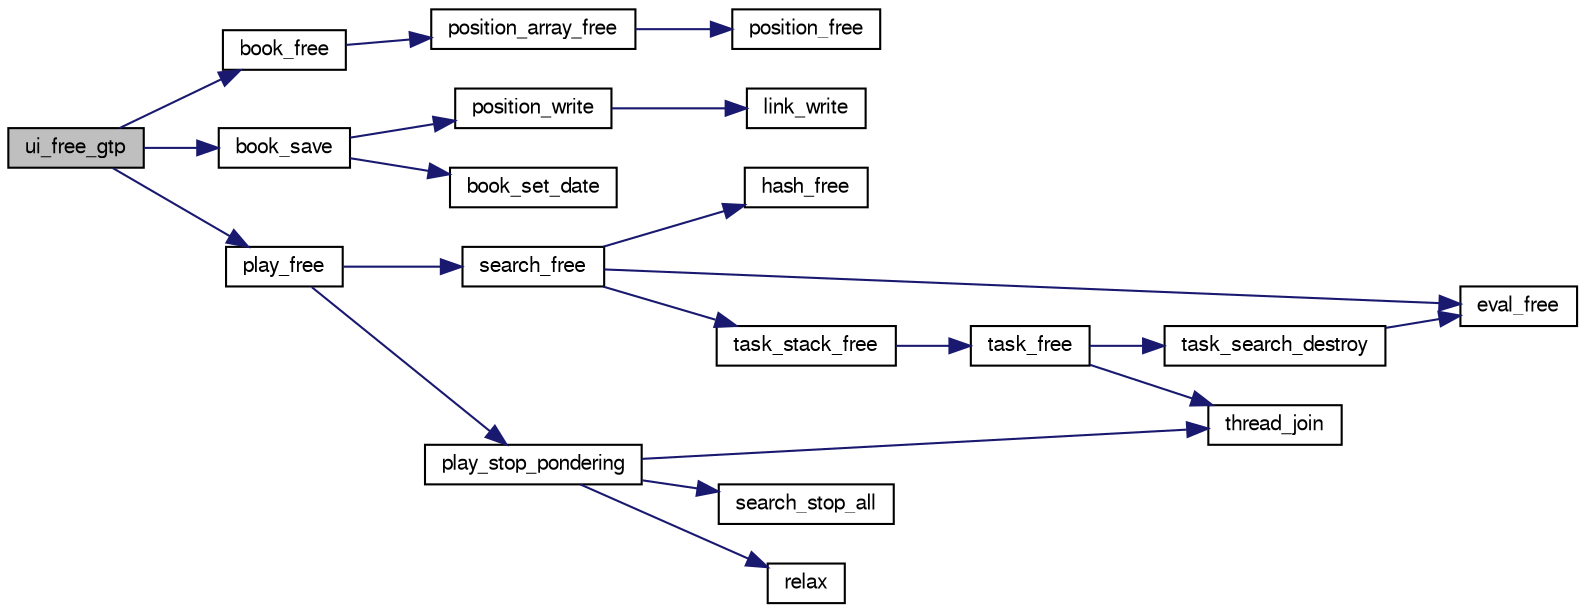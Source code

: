 digraph "ui_free_gtp"
{
 // LATEX_PDF_SIZE
  bgcolor="transparent";
  edge [fontname="FreeSans",fontsize="10",labelfontname="FreeSans",labelfontsize="10"];
  node [fontname="FreeSans",fontsize="10",shape=record];
  rankdir="LR";
  Node1 [label="ui_free_gtp",height=0.2,width=0.4,color="black", fillcolor="grey75", style="filled", fontcolor="black",tooltip="free resources used by edax protocol"];
  Node1 -> Node2 [color="midnightblue",fontsize="10",style="solid",fontname="FreeSans"];
  Node2 [label="book_free",height=0.2,width=0.4,color="black",URL="$book_8c.html#a819aafb47120469b4abbb005723e0f43",tooltip="Free resources used by the opening book."];
  Node2 -> Node3 [color="midnightblue",fontsize="10",style="solid",fontname="FreeSans"];
  Node3 [label="position_array_free",height=0.2,width=0.4,color="black",URL="$book_8c.html#a179fc8c7f78f2e653840c1d297ccac32",tooltip="Free resources used by a position array."];
  Node3 -> Node4 [color="midnightblue",fontsize="10",style="solid",fontname="FreeSans"];
  Node4 [label="position_free",height=0.2,width=0.4,color="black",URL="$book_8c.html#afe76ed1891952cff94868af23806d294",tooltip="Free resources used by a position."];
  Node1 -> Node5 [color="midnightblue",fontsize="10",style="solid",fontname="FreeSans"];
  Node5 [label="book_save",height=0.2,width=0.4,color="black",URL="$book_8c.html#a8a72fd661f16eb01bfa46833b777f615",tooltip="Save an opening book."];
  Node5 -> Node6 [color="midnightblue",fontsize="10",style="solid",fontname="FreeSans"];
  Node6 [label="book_set_date",height=0.2,width=0.4,color="black",URL="$book_8c.html#afe22572623333b9e82494984e238f444",tooltip="Set book date."];
  Node5 -> Node7 [color="midnightblue",fontsize="10",style="solid",fontname="FreeSans"];
  Node7 [label="position_write",height=0.2,width=0.4,color="black",URL="$book_8c.html#a93a3c5e63c600de569816cd15c187d15",tooltip="Write a position."];
  Node7 -> Node8 [color="midnightblue",fontsize="10",style="solid",fontname="FreeSans"];
  Node8 [label="link_write",height=0.2,width=0.4,color="black",URL="$book_8c.html#a9f1fe50f540a076dbb42e68bdc5d4904",tooltip="write a link."];
  Node1 -> Node9 [color="midnightblue",fontsize="10",style="solid",fontname="FreeSans"];
  Node9 [label="play_free",height=0.2,width=0.4,color="black",URL="$play_8c.html#afca3ade928d05cca88124f7b11aee4ab",tooltip="Free resources."];
  Node9 -> Node10 [color="midnightblue",fontsize="10",style="solid",fontname="FreeSans"];
  Node10 [label="play_stop_pondering",height=0.2,width=0.4,color="black",URL="$play_8c.html#a4a4b7bf94f1ee79c788fbcca3ddc347f",tooltip="Stop pondering."];
  Node10 -> Node11 [color="midnightblue",fontsize="10",style="solid",fontname="FreeSans"];
  Node11 [label="relax",height=0.2,width=0.4,color="black",URL="$util_8c.html#ae20ec7bae5f5bc33f169d416601e2eea",tooltip="sleep for t ms."];
  Node10 -> Node12 [color="midnightblue",fontsize="10",style="solid",fontname="FreeSans"];
  Node12 [label="search_stop_all",height=0.2,width=0.4,color="black",URL="$search_8c.html#ad775910af78c46412b5ee4b8bc887b67",tooltip="Stop the search."];
  Node10 -> Node13 [color="midnightblue",fontsize="10",style="solid",fontname="FreeSans"];
  Node13 [label="thread_join",height=0.2,width=0.4,color="black",URL="$util_8c.html#a52efa84f4cfd49921787886d9543ab64",tooltip="Join a thread."];
  Node9 -> Node14 [color="midnightblue",fontsize="10",style="solid",fontname="FreeSans"];
  Node14 [label="search_free",height=0.2,width=0.4,color="black",URL="$search_8c.html#a40c54ba43b59f852d5a56836c1a1005f",tooltip="Free the search allocated ressource."];
  Node14 -> Node15 [color="midnightblue",fontsize="10",style="solid",fontname="FreeSans"];
  Node15 [label="eval_free",height=0.2,width=0.4,color="black",URL="$eval_8c.html#a0d216a5fcecd600abd20798da218f730",tooltip="Free resources used by the evaluation function."];
  Node14 -> Node16 [color="midnightblue",fontsize="10",style="solid",fontname="FreeSans"];
  Node16 [label="hash_free",height=0.2,width=0.4,color="black",URL="$hash-lock-free_8c.html#ad7cf2d92557b55871bb4c719ed86553d",tooltip="Free the hashtable."];
  Node14 -> Node17 [color="midnightblue",fontsize="10",style="solid",fontname="FreeSans"];
  Node17 [label="task_stack_free",height=0.2,width=0.4,color="black",URL="$ybwc_8c.html#a014d09308199e359679ee70d35346b97",tooltip="Free resources used by the stack of tasks."];
  Node17 -> Node18 [color="midnightblue",fontsize="10",style="solid",fontname="FreeSans"];
  Node18 [label="task_free",height=0.2,width=0.4,color="black",URL="$ybwc_8c.html#a7ac944c5b45b2c8870c2eea4d4a140bb",tooltip="Free resources used by a task."];
  Node18 -> Node19 [color="midnightblue",fontsize="10",style="solid",fontname="FreeSans"];
  Node19 [label="task_search_destroy",height=0.2,width=0.4,color="black",URL="$ybwc_8c.html#aeb7bd64f0f200af48220e3dc4fc4c168",tooltip="Free a search structure of a task."];
  Node19 -> Node15 [color="midnightblue",fontsize="10",style="solid",fontname="FreeSans"];
  Node18 -> Node13 [color="midnightblue",fontsize="10",style="solid",fontname="FreeSans"];
}
